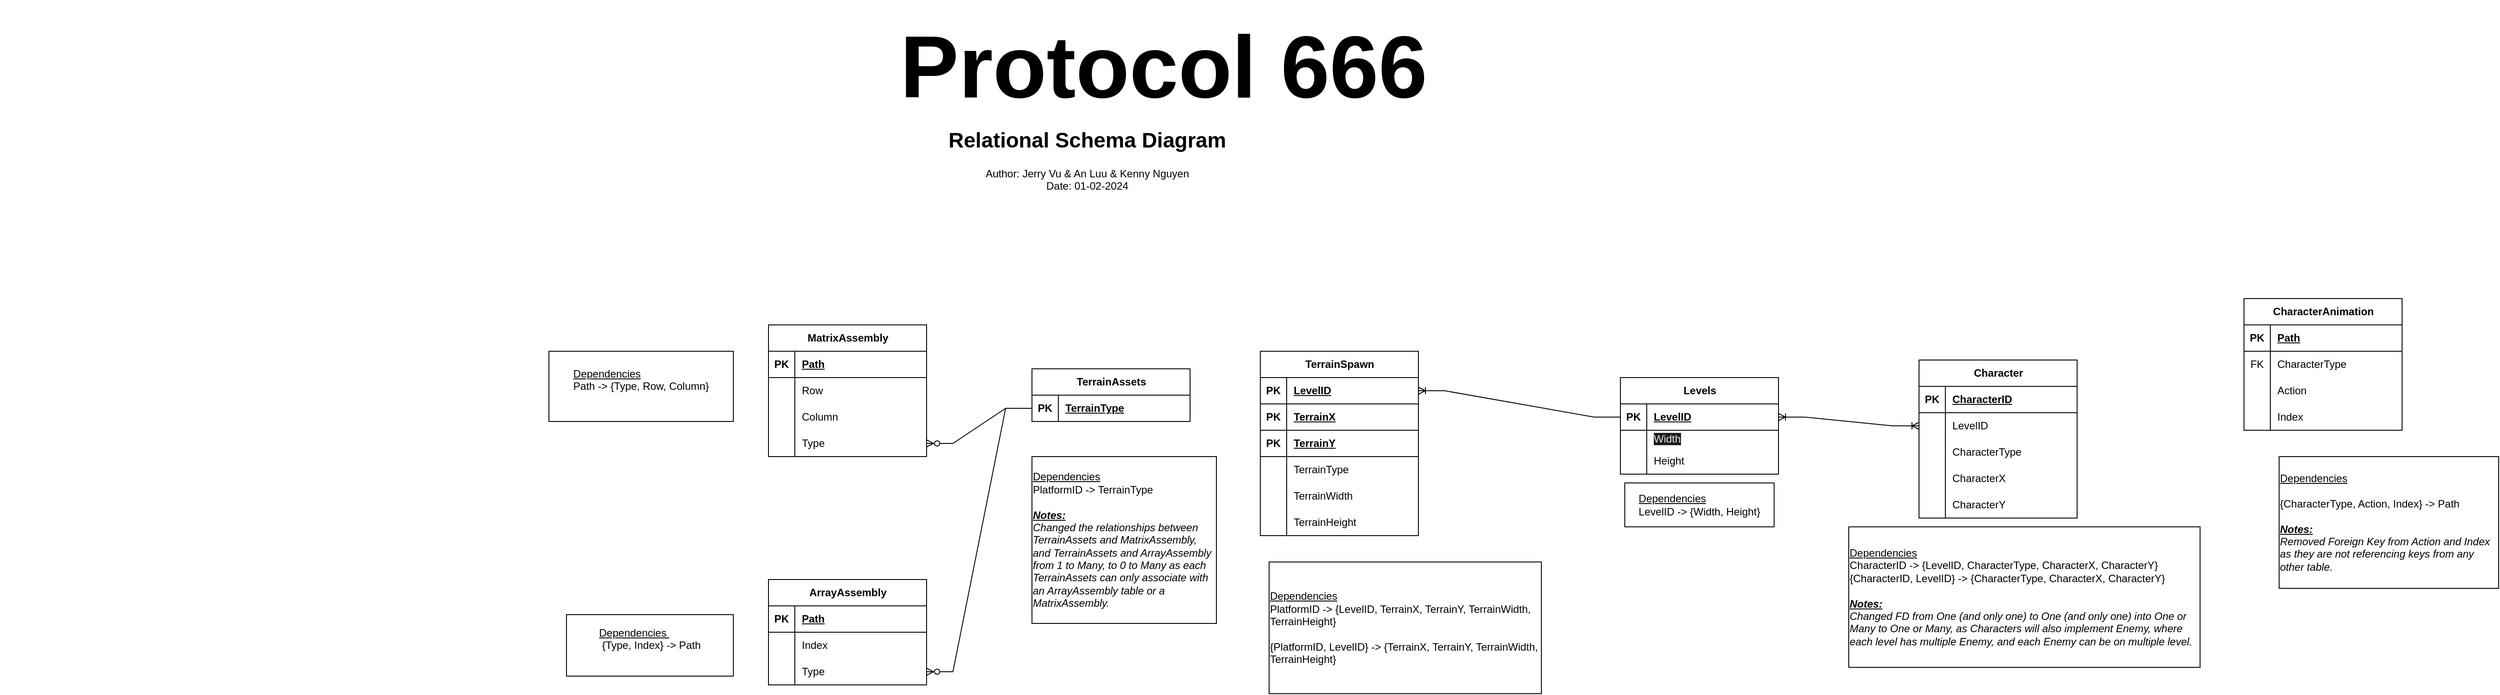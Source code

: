 <mxfile version="23.1.0" type="device">
  <diagram name="Page-1" id="7IiBUtpIPvd7zUJj-s5s">
    <mxGraphModel dx="3013" dy="1873" grid="1" gridSize="10" guides="1" tooltips="1" connect="1" arrows="1" fold="1" page="1" pageScale="1" pageWidth="850" pageHeight="1100" math="0" shadow="0">
      <root>
        <mxCell id="0" />
        <mxCell id="1" parent="0" />
        <mxCell id="Xd04s3LEKx9_GZp7cI3Q-16" value="Levels" style="shape=table;startSize=30;container=1;collapsible=1;childLayout=tableLayout;fixedRows=1;rowLines=0;fontStyle=1;align=center;resizeLast=1;html=1;" parent="1" vertex="1">
          <mxGeometry x="570" y="10" width="180" height="110" as="geometry" />
        </mxCell>
        <mxCell id="Xd04s3LEKx9_GZp7cI3Q-17" value="" style="shape=tableRow;horizontal=0;startSize=0;swimlaneHead=0;swimlaneBody=0;fillColor=none;collapsible=0;dropTarget=0;points=[[0,0.5],[1,0.5]];portConstraint=eastwest;top=0;left=0;right=0;bottom=1;" parent="Xd04s3LEKx9_GZp7cI3Q-16" vertex="1">
          <mxGeometry y="30" width="180" height="30" as="geometry" />
        </mxCell>
        <mxCell id="Xd04s3LEKx9_GZp7cI3Q-18" value="PK" style="shape=partialRectangle;connectable=0;fillColor=none;top=0;left=0;bottom=0;right=0;fontStyle=1;overflow=hidden;whiteSpace=wrap;html=1;" parent="Xd04s3LEKx9_GZp7cI3Q-17" vertex="1">
          <mxGeometry width="30" height="30" as="geometry">
            <mxRectangle width="30" height="30" as="alternateBounds" />
          </mxGeometry>
        </mxCell>
        <mxCell id="Xd04s3LEKx9_GZp7cI3Q-19" value="LevelID" style="shape=partialRectangle;connectable=0;fillColor=none;top=0;left=0;bottom=0;right=0;align=left;spacingLeft=6;fontStyle=5;overflow=hidden;whiteSpace=wrap;html=1;" parent="Xd04s3LEKx9_GZp7cI3Q-17" vertex="1">
          <mxGeometry x="30" width="150" height="30" as="geometry">
            <mxRectangle width="150" height="30" as="alternateBounds" />
          </mxGeometry>
        </mxCell>
        <mxCell id="Xd04s3LEKx9_GZp7cI3Q-20" value="" style="shape=tableRow;horizontal=0;startSize=0;swimlaneHead=0;swimlaneBody=0;fillColor=none;collapsible=0;dropTarget=0;points=[[0,0.5],[1,0.5]];portConstraint=eastwest;top=0;left=0;right=0;bottom=0;" parent="Xd04s3LEKx9_GZp7cI3Q-16" vertex="1">
          <mxGeometry y="60" width="180" height="20" as="geometry" />
        </mxCell>
        <mxCell id="Xd04s3LEKx9_GZp7cI3Q-21" value="" style="shape=partialRectangle;connectable=0;fillColor=none;top=0;left=0;bottom=0;right=0;editable=1;overflow=hidden;whiteSpace=wrap;html=1;" parent="Xd04s3LEKx9_GZp7cI3Q-20" vertex="1">
          <mxGeometry width="30" height="20" as="geometry">
            <mxRectangle width="30" height="20" as="alternateBounds" />
          </mxGeometry>
        </mxCell>
        <mxCell id="Xd04s3LEKx9_GZp7cI3Q-22" value="&lt;span style=&quot;caret-color: rgb(232, 230, 227); color: rgb(232, 230, 227); font-family: Helvetica; font-size: 12px; font-style: normal; font-variant-caps: normal; font-weight: 400; letter-spacing: normal; text-align: left; text-indent: 0px; text-transform: none; word-spacing: 0px; -webkit-text-stroke-width: 0px; background-color: rgb(26, 28, 30); text-decoration: none; float: none; display: inline !important;&quot;&gt;Width&lt;/span&gt;" style="shape=partialRectangle;connectable=0;fillColor=none;top=0;left=0;bottom=0;right=0;align=left;spacingLeft=6;overflow=hidden;whiteSpace=wrap;html=1;" parent="Xd04s3LEKx9_GZp7cI3Q-20" vertex="1">
          <mxGeometry x="30" width="150" height="20" as="geometry">
            <mxRectangle width="150" height="20" as="alternateBounds" />
          </mxGeometry>
        </mxCell>
        <mxCell id="Xd04s3LEKx9_GZp7cI3Q-23" value="" style="shape=tableRow;horizontal=0;startSize=0;swimlaneHead=0;swimlaneBody=0;fillColor=none;collapsible=0;dropTarget=0;points=[[0,0.5],[1,0.5]];portConstraint=eastwest;top=0;left=0;right=0;bottom=0;" parent="Xd04s3LEKx9_GZp7cI3Q-16" vertex="1">
          <mxGeometry y="80" width="180" height="30" as="geometry" />
        </mxCell>
        <mxCell id="Xd04s3LEKx9_GZp7cI3Q-24" value="" style="shape=partialRectangle;connectable=0;fillColor=none;top=0;left=0;bottom=0;right=0;editable=1;overflow=hidden;whiteSpace=wrap;html=1;" parent="Xd04s3LEKx9_GZp7cI3Q-23" vertex="1">
          <mxGeometry width="30" height="30" as="geometry">
            <mxRectangle width="30" height="30" as="alternateBounds" />
          </mxGeometry>
        </mxCell>
        <mxCell id="Xd04s3LEKx9_GZp7cI3Q-25" value="Height" style="shape=partialRectangle;connectable=0;fillColor=none;top=0;left=0;bottom=0;right=0;align=left;spacingLeft=6;overflow=hidden;whiteSpace=wrap;html=1;" parent="Xd04s3LEKx9_GZp7cI3Q-23" vertex="1">
          <mxGeometry x="30" width="150" height="30" as="geometry">
            <mxRectangle width="150" height="30" as="alternateBounds" />
          </mxGeometry>
        </mxCell>
        <mxCell id="Xd04s3LEKx9_GZp7cI3Q-176" value="CharacterAnimation" style="shape=table;startSize=30;container=1;collapsible=1;childLayout=tableLayout;fixedRows=1;rowLines=0;fontStyle=1;align=center;resizeLast=1;html=1;" parent="1" vertex="1">
          <mxGeometry x="1280" y="-80" width="180" height="150" as="geometry" />
        </mxCell>
        <mxCell id="Xd04s3LEKx9_GZp7cI3Q-219" value="" style="shape=tableRow;horizontal=0;startSize=0;swimlaneHead=0;swimlaneBody=0;fillColor=none;collapsible=0;dropTarget=0;points=[[0,0.5],[1,0.5]];portConstraint=eastwest;top=0;left=0;right=0;bottom=1;" parent="Xd04s3LEKx9_GZp7cI3Q-176" vertex="1">
          <mxGeometry y="30" width="180" height="30" as="geometry" />
        </mxCell>
        <mxCell id="Xd04s3LEKx9_GZp7cI3Q-220" value="PK" style="shape=partialRectangle;connectable=0;fillColor=none;top=0;left=0;bottom=0;right=0;fontStyle=1;overflow=hidden;whiteSpace=wrap;html=1;" parent="Xd04s3LEKx9_GZp7cI3Q-219" vertex="1">
          <mxGeometry width="30" height="30" as="geometry">
            <mxRectangle width="30" height="30" as="alternateBounds" />
          </mxGeometry>
        </mxCell>
        <mxCell id="Xd04s3LEKx9_GZp7cI3Q-221" value="Path" style="shape=partialRectangle;connectable=0;fillColor=none;top=0;left=0;bottom=0;right=0;align=left;spacingLeft=6;fontStyle=5;overflow=hidden;whiteSpace=wrap;html=1;" parent="Xd04s3LEKx9_GZp7cI3Q-219" vertex="1">
          <mxGeometry x="30" width="150" height="30" as="geometry">
            <mxRectangle width="150" height="30" as="alternateBounds" />
          </mxGeometry>
        </mxCell>
        <mxCell id="Xd04s3LEKx9_GZp7cI3Q-180" value="" style="shape=tableRow;horizontal=0;startSize=0;swimlaneHead=0;swimlaneBody=0;fillColor=none;collapsible=0;dropTarget=0;points=[[0,0.5],[1,0.5]];portConstraint=eastwest;top=0;left=0;right=0;bottom=0;" parent="Xd04s3LEKx9_GZp7cI3Q-176" vertex="1">
          <mxGeometry y="60" width="180" height="30" as="geometry" />
        </mxCell>
        <mxCell id="Xd04s3LEKx9_GZp7cI3Q-181" value="FK" style="shape=partialRectangle;connectable=0;fillColor=none;top=0;left=0;bottom=0;right=0;editable=1;overflow=hidden;whiteSpace=wrap;html=1;" parent="Xd04s3LEKx9_GZp7cI3Q-180" vertex="1">
          <mxGeometry width="30" height="30" as="geometry">
            <mxRectangle width="30" height="30" as="alternateBounds" />
          </mxGeometry>
        </mxCell>
        <mxCell id="Xd04s3LEKx9_GZp7cI3Q-182" value="CharacterType" style="shape=partialRectangle;connectable=0;fillColor=none;top=0;left=0;bottom=0;right=0;align=left;spacingLeft=6;overflow=hidden;whiteSpace=wrap;html=1;" parent="Xd04s3LEKx9_GZp7cI3Q-180" vertex="1">
          <mxGeometry x="30" width="150" height="30" as="geometry">
            <mxRectangle width="150" height="30" as="alternateBounds" />
          </mxGeometry>
        </mxCell>
        <mxCell id="Fag3j2o8Q3TQkWAaoc88-10" value="" style="shape=tableRow;horizontal=0;startSize=0;swimlaneHead=0;swimlaneBody=0;fillColor=none;collapsible=0;dropTarget=0;points=[[0,0.5],[1,0.5]];portConstraint=eastwest;top=0;left=0;right=0;bottom=0;" parent="Xd04s3LEKx9_GZp7cI3Q-176" vertex="1">
          <mxGeometry y="90" width="180" height="30" as="geometry" />
        </mxCell>
        <mxCell id="Fag3j2o8Q3TQkWAaoc88-11" value="" style="shape=partialRectangle;connectable=0;fillColor=none;top=0;left=0;bottom=0;right=0;editable=1;overflow=hidden;whiteSpace=wrap;html=1;" parent="Fag3j2o8Q3TQkWAaoc88-10" vertex="1">
          <mxGeometry width="30" height="30" as="geometry">
            <mxRectangle width="30" height="30" as="alternateBounds" />
          </mxGeometry>
        </mxCell>
        <mxCell id="Fag3j2o8Q3TQkWAaoc88-12" value="Action" style="shape=partialRectangle;connectable=0;fillColor=none;top=0;left=0;bottom=0;right=0;align=left;spacingLeft=6;overflow=hidden;whiteSpace=wrap;html=1;" parent="Fag3j2o8Q3TQkWAaoc88-10" vertex="1">
          <mxGeometry x="30" width="150" height="30" as="geometry">
            <mxRectangle width="150" height="30" as="alternateBounds" />
          </mxGeometry>
        </mxCell>
        <mxCell id="Fag3j2o8Q3TQkWAaoc88-13" value="" style="shape=tableRow;horizontal=0;startSize=0;swimlaneHead=0;swimlaneBody=0;fillColor=none;collapsible=0;dropTarget=0;points=[[0,0.5],[1,0.5]];portConstraint=eastwest;top=0;left=0;right=0;bottom=0;" parent="Xd04s3LEKx9_GZp7cI3Q-176" vertex="1">
          <mxGeometry y="120" width="180" height="30" as="geometry" />
        </mxCell>
        <mxCell id="Fag3j2o8Q3TQkWAaoc88-14" value="" style="shape=partialRectangle;connectable=0;fillColor=none;top=0;left=0;bottom=0;right=0;editable=1;overflow=hidden;whiteSpace=wrap;html=1;" parent="Fag3j2o8Q3TQkWAaoc88-13" vertex="1">
          <mxGeometry width="30" height="30" as="geometry">
            <mxRectangle width="30" height="30" as="alternateBounds" />
          </mxGeometry>
        </mxCell>
        <mxCell id="Fag3j2o8Q3TQkWAaoc88-15" value="Index" style="shape=partialRectangle;connectable=0;fillColor=none;top=0;left=0;bottom=0;right=0;align=left;spacingLeft=6;overflow=hidden;whiteSpace=wrap;html=1;" parent="Fag3j2o8Q3TQkWAaoc88-13" vertex="1">
          <mxGeometry x="30" width="150" height="30" as="geometry">
            <mxRectangle width="150" height="30" as="alternateBounds" />
          </mxGeometry>
        </mxCell>
        <mxCell id="Xd04s3LEKx9_GZp7cI3Q-316" value="ArrayAssembly" style="shape=table;startSize=30;container=1;collapsible=1;childLayout=tableLayout;fixedRows=1;rowLines=0;fontStyle=1;align=center;resizeLast=1;html=1;" parent="1" vertex="1">
          <mxGeometry x="-400" y="240" width="180" height="120" as="geometry" />
        </mxCell>
        <mxCell id="Fag3j2o8Q3TQkWAaoc88-20" value="" style="shape=tableRow;horizontal=0;startSize=0;swimlaneHead=0;swimlaneBody=0;fillColor=none;collapsible=0;dropTarget=0;points=[[0,0.5],[1,0.5]];portConstraint=eastwest;top=0;left=0;right=0;bottom=1;" parent="Xd04s3LEKx9_GZp7cI3Q-316" vertex="1">
          <mxGeometry y="30" width="180" height="30" as="geometry" />
        </mxCell>
        <mxCell id="Fag3j2o8Q3TQkWAaoc88-21" value="PK" style="shape=partialRectangle;connectable=0;fillColor=none;top=0;left=0;bottom=0;right=0;fontStyle=1;overflow=hidden;whiteSpace=wrap;html=1;" parent="Fag3j2o8Q3TQkWAaoc88-20" vertex="1">
          <mxGeometry width="30" height="30" as="geometry">
            <mxRectangle width="30" height="30" as="alternateBounds" />
          </mxGeometry>
        </mxCell>
        <mxCell id="Fag3j2o8Q3TQkWAaoc88-22" value="Path" style="shape=partialRectangle;connectable=0;fillColor=none;top=0;left=0;bottom=0;right=0;align=left;spacingLeft=6;fontStyle=5;overflow=hidden;whiteSpace=wrap;html=1;" parent="Fag3j2o8Q3TQkWAaoc88-20" vertex="1">
          <mxGeometry x="30" width="150" height="30" as="geometry">
            <mxRectangle width="150" height="30" as="alternateBounds" />
          </mxGeometry>
        </mxCell>
        <mxCell id="Fag3j2o8Q3TQkWAaoc88-17" value="" style="shape=tableRow;horizontal=0;startSize=0;swimlaneHead=0;swimlaneBody=0;fillColor=none;collapsible=0;dropTarget=0;points=[[0,0.5],[1,0.5]];portConstraint=eastwest;top=0;left=0;right=0;bottom=0;" parent="Xd04s3LEKx9_GZp7cI3Q-316" vertex="1">
          <mxGeometry y="60" width="180" height="30" as="geometry" />
        </mxCell>
        <mxCell id="Fag3j2o8Q3TQkWAaoc88-18" value="" style="shape=partialRectangle;connectable=0;fillColor=none;top=0;left=0;bottom=0;right=0;editable=1;overflow=hidden;whiteSpace=wrap;html=1;" parent="Fag3j2o8Q3TQkWAaoc88-17" vertex="1">
          <mxGeometry width="30" height="30" as="geometry">
            <mxRectangle width="30" height="30" as="alternateBounds" />
          </mxGeometry>
        </mxCell>
        <mxCell id="Fag3j2o8Q3TQkWAaoc88-19" value="Index" style="shape=partialRectangle;connectable=0;fillColor=none;top=0;left=0;bottom=0;right=0;align=left;spacingLeft=6;overflow=hidden;whiteSpace=wrap;html=1;" parent="Fag3j2o8Q3TQkWAaoc88-17" vertex="1">
          <mxGeometry x="30" width="150" height="30" as="geometry">
            <mxRectangle width="150" height="30" as="alternateBounds" />
          </mxGeometry>
        </mxCell>
        <mxCell id="Fag3j2o8Q3TQkWAaoc88-23" value="" style="shape=tableRow;horizontal=0;startSize=0;swimlaneHead=0;swimlaneBody=0;fillColor=none;collapsible=0;dropTarget=0;points=[[0,0.5],[1,0.5]];portConstraint=eastwest;top=0;left=0;right=0;bottom=0;" parent="Xd04s3LEKx9_GZp7cI3Q-316" vertex="1">
          <mxGeometry y="90" width="180" height="30" as="geometry" />
        </mxCell>
        <mxCell id="Fag3j2o8Q3TQkWAaoc88-24" value="" style="shape=partialRectangle;connectable=0;fillColor=none;top=0;left=0;bottom=0;right=0;editable=1;overflow=hidden;whiteSpace=wrap;html=1;" parent="Fag3j2o8Q3TQkWAaoc88-23" vertex="1">
          <mxGeometry width="30" height="30" as="geometry">
            <mxRectangle width="30" height="30" as="alternateBounds" />
          </mxGeometry>
        </mxCell>
        <mxCell id="Fag3j2o8Q3TQkWAaoc88-25" value="Type" style="shape=partialRectangle;connectable=0;fillColor=none;top=0;left=0;bottom=0;right=0;align=left;spacingLeft=6;overflow=hidden;whiteSpace=wrap;html=1;" parent="Fag3j2o8Q3TQkWAaoc88-23" vertex="1">
          <mxGeometry x="30" width="150" height="30" as="geometry">
            <mxRectangle width="150" height="30" as="alternateBounds" />
          </mxGeometry>
        </mxCell>
        <mxCell id="Xd04s3LEKx9_GZp7cI3Q-332" value="MatrixAssembly" style="shape=table;startSize=30;container=1;collapsible=1;childLayout=tableLayout;fixedRows=1;rowLines=0;fontStyle=1;align=center;resizeLast=1;html=1;" parent="1" vertex="1">
          <mxGeometry x="-400" y="-50" width="180" height="150" as="geometry" />
        </mxCell>
        <mxCell id="Xd04s3LEKx9_GZp7cI3Q-333" value="" style="shape=tableRow;horizontal=0;startSize=0;swimlaneHead=0;swimlaneBody=0;fillColor=none;collapsible=0;dropTarget=0;points=[[0,0.5],[1,0.5]];portConstraint=eastwest;top=0;left=0;right=0;bottom=1;" parent="Xd04s3LEKx9_GZp7cI3Q-332" vertex="1">
          <mxGeometry y="30" width="180" height="30" as="geometry" />
        </mxCell>
        <mxCell id="Xd04s3LEKx9_GZp7cI3Q-334" value="PK" style="shape=partialRectangle;connectable=0;fillColor=none;top=0;left=0;bottom=0;right=0;fontStyle=1;overflow=hidden;whiteSpace=wrap;html=1;" parent="Xd04s3LEKx9_GZp7cI3Q-333" vertex="1">
          <mxGeometry width="30" height="30" as="geometry">
            <mxRectangle width="30" height="30" as="alternateBounds" />
          </mxGeometry>
        </mxCell>
        <mxCell id="Xd04s3LEKx9_GZp7cI3Q-335" value="Path" style="shape=partialRectangle;connectable=0;fillColor=none;top=0;left=0;bottom=0;right=0;align=left;spacingLeft=6;fontStyle=5;overflow=hidden;whiteSpace=wrap;html=1;" parent="Xd04s3LEKx9_GZp7cI3Q-333" vertex="1">
          <mxGeometry x="30" width="150" height="30" as="geometry">
            <mxRectangle width="150" height="30" as="alternateBounds" />
          </mxGeometry>
        </mxCell>
        <mxCell id="Fag3j2o8Q3TQkWAaoc88-26" value="" style="shape=tableRow;horizontal=0;startSize=0;swimlaneHead=0;swimlaneBody=0;fillColor=none;collapsible=0;dropTarget=0;points=[[0,0.5],[1,0.5]];portConstraint=eastwest;top=0;left=0;right=0;bottom=0;" parent="Xd04s3LEKx9_GZp7cI3Q-332" vertex="1">
          <mxGeometry y="60" width="180" height="30" as="geometry" />
        </mxCell>
        <mxCell id="Fag3j2o8Q3TQkWAaoc88-27" value="" style="shape=partialRectangle;connectable=0;fillColor=none;top=0;left=0;bottom=0;right=0;editable=1;overflow=hidden;whiteSpace=wrap;html=1;" parent="Fag3j2o8Q3TQkWAaoc88-26" vertex="1">
          <mxGeometry width="30" height="30" as="geometry">
            <mxRectangle width="30" height="30" as="alternateBounds" />
          </mxGeometry>
        </mxCell>
        <mxCell id="Fag3j2o8Q3TQkWAaoc88-28" value="Row" style="shape=partialRectangle;connectable=0;fillColor=none;top=0;left=0;bottom=0;right=0;align=left;spacingLeft=6;overflow=hidden;whiteSpace=wrap;html=1;" parent="Fag3j2o8Q3TQkWAaoc88-26" vertex="1">
          <mxGeometry x="30" width="150" height="30" as="geometry">
            <mxRectangle width="150" height="30" as="alternateBounds" />
          </mxGeometry>
        </mxCell>
        <mxCell id="Fag3j2o8Q3TQkWAaoc88-29" value="" style="shape=tableRow;horizontal=0;startSize=0;swimlaneHead=0;swimlaneBody=0;fillColor=none;collapsible=0;dropTarget=0;points=[[0,0.5],[1,0.5]];portConstraint=eastwest;top=0;left=0;right=0;bottom=0;" parent="Xd04s3LEKx9_GZp7cI3Q-332" vertex="1">
          <mxGeometry y="90" width="180" height="30" as="geometry" />
        </mxCell>
        <mxCell id="Fag3j2o8Q3TQkWAaoc88-30" value="" style="shape=partialRectangle;connectable=0;fillColor=none;top=0;left=0;bottom=0;right=0;editable=1;overflow=hidden;whiteSpace=wrap;html=1;" parent="Fag3j2o8Q3TQkWAaoc88-29" vertex="1">
          <mxGeometry width="30" height="30" as="geometry">
            <mxRectangle width="30" height="30" as="alternateBounds" />
          </mxGeometry>
        </mxCell>
        <mxCell id="Fag3j2o8Q3TQkWAaoc88-31" value="Column" style="shape=partialRectangle;connectable=0;fillColor=none;top=0;left=0;bottom=0;right=0;align=left;spacingLeft=6;overflow=hidden;whiteSpace=wrap;html=1;" parent="Fag3j2o8Q3TQkWAaoc88-29" vertex="1">
          <mxGeometry x="30" width="150" height="30" as="geometry">
            <mxRectangle width="150" height="30" as="alternateBounds" />
          </mxGeometry>
        </mxCell>
        <mxCell id="Fag3j2o8Q3TQkWAaoc88-32" value="" style="shape=tableRow;horizontal=0;startSize=0;swimlaneHead=0;swimlaneBody=0;fillColor=none;collapsible=0;dropTarget=0;points=[[0,0.5],[1,0.5]];portConstraint=eastwest;top=0;left=0;right=0;bottom=0;" parent="Xd04s3LEKx9_GZp7cI3Q-332" vertex="1">
          <mxGeometry y="120" width="180" height="30" as="geometry" />
        </mxCell>
        <mxCell id="Fag3j2o8Q3TQkWAaoc88-33" value="" style="shape=partialRectangle;connectable=0;fillColor=none;top=0;left=0;bottom=0;right=0;editable=1;overflow=hidden;whiteSpace=wrap;html=1;" parent="Fag3j2o8Q3TQkWAaoc88-32" vertex="1">
          <mxGeometry width="30" height="30" as="geometry">
            <mxRectangle width="30" height="30" as="alternateBounds" />
          </mxGeometry>
        </mxCell>
        <mxCell id="Fag3j2o8Q3TQkWAaoc88-34" value="Type" style="shape=partialRectangle;connectable=0;fillColor=none;top=0;left=0;bottom=0;right=0;align=left;spacingLeft=6;overflow=hidden;whiteSpace=wrap;html=1;" parent="Fag3j2o8Q3TQkWAaoc88-32" vertex="1">
          <mxGeometry x="30" width="150" height="30" as="geometry">
            <mxRectangle width="150" height="30" as="alternateBounds" />
          </mxGeometry>
        </mxCell>
        <mxCell id="Xd04s3LEKx9_GZp7cI3Q-347" value="Character" style="shape=table;startSize=30;container=1;collapsible=1;childLayout=tableLayout;fixedRows=1;rowLines=0;fontStyle=1;align=center;resizeLast=1;html=1;" parent="1" vertex="1">
          <mxGeometry x="910" y="-10" width="180" height="180" as="geometry" />
        </mxCell>
        <mxCell id="Xd04s3LEKx9_GZp7cI3Q-348" value="" style="shape=tableRow;horizontal=0;startSize=0;swimlaneHead=0;swimlaneBody=0;fillColor=none;collapsible=0;dropTarget=0;points=[[0,0.5],[1,0.5]];portConstraint=eastwest;top=0;left=0;right=0;bottom=1;" parent="Xd04s3LEKx9_GZp7cI3Q-347" vertex="1">
          <mxGeometry y="30" width="180" height="30" as="geometry" />
        </mxCell>
        <mxCell id="Xd04s3LEKx9_GZp7cI3Q-349" value="PK" style="shape=partialRectangle;connectable=0;fillColor=none;top=0;left=0;bottom=0;right=0;fontStyle=1;overflow=hidden;whiteSpace=wrap;html=1;" parent="Xd04s3LEKx9_GZp7cI3Q-348" vertex="1">
          <mxGeometry width="30" height="30" as="geometry">
            <mxRectangle width="30" height="30" as="alternateBounds" />
          </mxGeometry>
        </mxCell>
        <mxCell id="Xd04s3LEKx9_GZp7cI3Q-350" value="CharacterID" style="shape=partialRectangle;connectable=0;fillColor=none;top=0;left=0;bottom=0;right=0;align=left;spacingLeft=6;fontStyle=5;overflow=hidden;whiteSpace=wrap;html=1;" parent="Xd04s3LEKx9_GZp7cI3Q-348" vertex="1">
          <mxGeometry x="30" width="150" height="30" as="geometry">
            <mxRectangle width="150" height="30" as="alternateBounds" />
          </mxGeometry>
        </mxCell>
        <mxCell id="Xd04s3LEKx9_GZp7cI3Q-351" value="" style="shape=tableRow;horizontal=0;startSize=0;swimlaneHead=0;swimlaneBody=0;fillColor=none;collapsible=0;dropTarget=0;points=[[0,0.5],[1,0.5]];portConstraint=eastwest;top=0;left=0;right=0;bottom=0;" parent="Xd04s3LEKx9_GZp7cI3Q-347" vertex="1">
          <mxGeometry y="60" width="180" height="30" as="geometry" />
        </mxCell>
        <mxCell id="Xd04s3LEKx9_GZp7cI3Q-352" value="" style="shape=partialRectangle;connectable=0;fillColor=none;top=0;left=0;bottom=0;right=0;editable=1;overflow=hidden;whiteSpace=wrap;html=1;" parent="Xd04s3LEKx9_GZp7cI3Q-351" vertex="1">
          <mxGeometry width="30" height="30" as="geometry">
            <mxRectangle width="30" height="30" as="alternateBounds" />
          </mxGeometry>
        </mxCell>
        <mxCell id="Xd04s3LEKx9_GZp7cI3Q-353" value="LevelID" style="shape=partialRectangle;connectable=0;fillColor=none;top=0;left=0;bottom=0;right=0;align=left;spacingLeft=6;overflow=hidden;whiteSpace=wrap;html=1;" parent="Xd04s3LEKx9_GZp7cI3Q-351" vertex="1">
          <mxGeometry x="30" width="150" height="30" as="geometry">
            <mxRectangle width="150" height="30" as="alternateBounds" />
          </mxGeometry>
        </mxCell>
        <mxCell id="Xd04s3LEKx9_GZp7cI3Q-354" value="" style="shape=tableRow;horizontal=0;startSize=0;swimlaneHead=0;swimlaneBody=0;fillColor=none;collapsible=0;dropTarget=0;points=[[0,0.5],[1,0.5]];portConstraint=eastwest;top=0;left=0;right=0;bottom=0;" parent="Xd04s3LEKx9_GZp7cI3Q-347" vertex="1">
          <mxGeometry y="90" width="180" height="30" as="geometry" />
        </mxCell>
        <mxCell id="Xd04s3LEKx9_GZp7cI3Q-355" value="" style="shape=partialRectangle;connectable=0;fillColor=none;top=0;left=0;bottom=0;right=0;editable=1;overflow=hidden;whiteSpace=wrap;html=1;" parent="Xd04s3LEKx9_GZp7cI3Q-354" vertex="1">
          <mxGeometry width="30" height="30" as="geometry">
            <mxRectangle width="30" height="30" as="alternateBounds" />
          </mxGeometry>
        </mxCell>
        <mxCell id="Xd04s3LEKx9_GZp7cI3Q-356" value="CharacterType" style="shape=partialRectangle;connectable=0;fillColor=none;top=0;left=0;bottom=0;right=0;align=left;spacingLeft=6;overflow=hidden;whiteSpace=wrap;html=1;" parent="Xd04s3LEKx9_GZp7cI3Q-354" vertex="1">
          <mxGeometry x="30" width="150" height="30" as="geometry">
            <mxRectangle width="150" height="30" as="alternateBounds" />
          </mxGeometry>
        </mxCell>
        <mxCell id="Xd04s3LEKx9_GZp7cI3Q-357" value="" style="shape=tableRow;horizontal=0;startSize=0;swimlaneHead=0;swimlaneBody=0;fillColor=none;collapsible=0;dropTarget=0;points=[[0,0.5],[1,0.5]];portConstraint=eastwest;top=0;left=0;right=0;bottom=0;" parent="Xd04s3LEKx9_GZp7cI3Q-347" vertex="1">
          <mxGeometry y="120" width="180" height="30" as="geometry" />
        </mxCell>
        <mxCell id="Xd04s3LEKx9_GZp7cI3Q-358" value="" style="shape=partialRectangle;connectable=0;fillColor=none;top=0;left=0;bottom=0;right=0;editable=1;overflow=hidden;whiteSpace=wrap;html=1;" parent="Xd04s3LEKx9_GZp7cI3Q-357" vertex="1">
          <mxGeometry width="30" height="30" as="geometry">
            <mxRectangle width="30" height="30" as="alternateBounds" />
          </mxGeometry>
        </mxCell>
        <mxCell id="Xd04s3LEKx9_GZp7cI3Q-359" value="CharacterX" style="shape=partialRectangle;connectable=0;fillColor=none;top=0;left=0;bottom=0;right=0;align=left;spacingLeft=6;overflow=hidden;whiteSpace=wrap;html=1;" parent="Xd04s3LEKx9_GZp7cI3Q-357" vertex="1">
          <mxGeometry x="30" width="150" height="30" as="geometry">
            <mxRectangle width="150" height="30" as="alternateBounds" />
          </mxGeometry>
        </mxCell>
        <mxCell id="Xd04s3LEKx9_GZp7cI3Q-362" value="" style="shape=tableRow;horizontal=0;startSize=0;swimlaneHead=0;swimlaneBody=0;fillColor=none;collapsible=0;dropTarget=0;points=[[0,0.5],[1,0.5]];portConstraint=eastwest;top=0;left=0;right=0;bottom=0;" parent="Xd04s3LEKx9_GZp7cI3Q-347" vertex="1">
          <mxGeometry y="150" width="180" height="30" as="geometry" />
        </mxCell>
        <mxCell id="Xd04s3LEKx9_GZp7cI3Q-363" value="" style="shape=partialRectangle;connectable=0;fillColor=none;top=0;left=0;bottom=0;right=0;editable=1;overflow=hidden;whiteSpace=wrap;html=1;" parent="Xd04s3LEKx9_GZp7cI3Q-362" vertex="1">
          <mxGeometry width="30" height="30" as="geometry">
            <mxRectangle width="30" height="30" as="alternateBounds" />
          </mxGeometry>
        </mxCell>
        <mxCell id="Xd04s3LEKx9_GZp7cI3Q-364" value="CharacterY" style="shape=partialRectangle;connectable=0;fillColor=none;top=0;left=0;bottom=0;right=0;align=left;spacingLeft=6;overflow=hidden;whiteSpace=wrap;html=1;" parent="Xd04s3LEKx9_GZp7cI3Q-362" vertex="1">
          <mxGeometry x="30" width="150" height="30" as="geometry">
            <mxRectangle width="150" height="30" as="alternateBounds" />
          </mxGeometry>
        </mxCell>
        <mxCell id="Xd04s3LEKx9_GZp7cI3Q-365" value="&lt;div style=&quot;text-align: left;&quot;&gt;&lt;span style=&quot;background-color: initial;&quot;&gt;&lt;u&gt;Dependencies&lt;/u&gt;&lt;/span&gt;&lt;/div&gt;&lt;div style=&quot;text-align: left;&quot;&gt;&lt;span style=&quot;background-color: initial;&quot;&gt;LevelID -&amp;gt; {Width, Height}&lt;/span&gt;&lt;br&gt;&lt;/div&gt;" style="whiteSpace=wrap;html=1;" parent="1" vertex="1">
          <mxGeometry x="575" y="130" width="170" height="50" as="geometry" />
        </mxCell>
        <mxCell id="z1MPQt6cBniN78N6Mej0-1" value="&lt;h1 style=&quot;text-align: center; border-color: var(--border-color);&quot;&gt;Relational Schema Diagram&lt;/h1&gt;&lt;div style=&quot;text-align: center;&quot;&gt;Author: Jerry Vu &amp;amp; An Luu &amp;amp; Kenny Nguyen&lt;/div&gt;&lt;div style=&quot;text-align: center;&quot;&gt;Date: 01-02-2024&lt;/div&gt;&lt;div&gt;&lt;b&gt;&lt;/b&gt;&lt;/div&gt;" style="text;html=1;strokeColor=none;fillColor=none;spacing=5;spacingTop=-20;whiteSpace=wrap;overflow=hidden;rounded=0;" parent="1" vertex="1">
          <mxGeometry x="-200" y="-280" width="500" height="120" as="geometry" />
        </mxCell>
        <mxCell id="z1MPQt6cBniN78N6Mej0-2" value="&lt;b style=&quot;&quot;&gt;&lt;font style=&quot;&quot;&gt;&lt;font style=&quot;font-size: 100px;&quot;&gt;Protocol 666&lt;/font&gt;&lt;br&gt;&lt;/font&gt;&lt;/b&gt;" style="text;html=1;strokeColor=none;fillColor=none;align=center;verticalAlign=middle;whiteSpace=wrap;rounded=0;fontSize=100;" parent="1" vertex="1">
          <mxGeometry x="-1275" y="-420" width="2650" height="150" as="geometry" />
        </mxCell>
        <mxCell id="z1MPQt6cBniN78N6Mej0-3" value="&lt;div style=&quot;text-align: left;&quot;&gt;&lt;span style=&quot;background-color: initial;&quot;&gt;&lt;u&gt;Dependencies&lt;/u&gt;&lt;/span&gt;&lt;/div&gt;&lt;div style=&quot;text-align: left;&quot;&gt;PlatformID -&amp;gt; {LevelID, TerrainX, TerrainY, TerrainWidth, TerrainHeight}&lt;/div&gt;&lt;div style=&quot;text-align: left;&quot;&gt;&lt;br&gt;&lt;/div&gt;&lt;div style=&quot;text-align: left;&quot;&gt;{PlatformID, LevelID} -&amp;gt; {&lt;span style=&quot;background-color: initial;&quot;&gt;TerrainX, TerrainY, TerrainWidth, TerrainHeight}&lt;/span&gt;&lt;/div&gt;" style="whiteSpace=wrap;html=1;" parent="1" vertex="1">
          <mxGeometry x="170" y="220" width="310" height="150" as="geometry" />
        </mxCell>
        <mxCell id="z1MPQt6cBniN78N6Mej0-4" value="&lt;div style=&quot;text-align: left;&quot;&gt;&lt;span style=&quot;background-color: initial;&quot;&gt;&lt;u&gt;Dependencies&lt;/u&gt;&lt;/span&gt;&lt;/div&gt;&lt;div style=&quot;text-align: left;&quot;&gt;&lt;span style=&quot;background-color: initial;&quot;&gt;Path -&amp;gt; {Type, Row, Column}&lt;/span&gt;&lt;/div&gt;&lt;div style=&quot;text-align: left;&quot;&gt;&lt;br&gt;&lt;/div&gt;" style="whiteSpace=wrap;html=1;" parent="1" vertex="1">
          <mxGeometry x="-650" y="-20" width="210" height="80" as="geometry" />
        </mxCell>
        <mxCell id="z1MPQt6cBniN78N6Mej0-5" value="&lt;div style=&quot;text-align: left;&quot;&gt;&lt;span style=&quot;background-color: initial;&quot;&gt;&lt;u&gt;Dependencies&amp;nbsp;&lt;/u&gt;&lt;/span&gt;&lt;/div&gt;&lt;div style=&quot;text-align: left;&quot;&gt;&amp;nbsp;{Type, Index} -&amp;gt; Path&lt;/div&gt;&lt;div style=&quot;text-align: left;&quot;&gt;&lt;div style=&quot;border-color: var(--border-color);&quot;&gt;&lt;i style=&quot;border-color: var(--border-color);&quot;&gt;&lt;div style=&quot;border-color: var(--border-color); font-style: normal;&quot;&gt;&lt;br&gt;&lt;/div&gt;&lt;/i&gt;&lt;/div&gt;&lt;/div&gt;" style="whiteSpace=wrap;html=1;" parent="1" vertex="1">
          <mxGeometry x="-630" y="280" width="190" height="70" as="geometry" />
        </mxCell>
        <mxCell id="z1MPQt6cBniN78N6Mej0-7" value="&lt;div style=&quot;text-align: left;&quot;&gt;&lt;span style=&quot;background-color: initial;&quot;&gt;&lt;u&gt;Dependencies&lt;/u&gt;&lt;/span&gt;&lt;/div&gt;&lt;div style=&quot;text-align: left;&quot;&gt;CharacterID -&amp;gt; {LevelID, CharacterType, CharacterX, CharacterY}&lt;/div&gt;&lt;div style=&quot;text-align: left;&quot;&gt;{CharacterID, LevelID} -&amp;gt; {CharacterType, CharacterX, CharacterY}&lt;/div&gt;&lt;div style=&quot;text-align: left;&quot;&gt;&lt;br&gt;&lt;/div&gt;&lt;div style=&quot;text-align: left;&quot;&gt;&lt;b&gt;&lt;u&gt;&lt;i&gt;Notes:&lt;/i&gt;&lt;/u&gt;&lt;/b&gt;&lt;/div&gt;&lt;div style=&quot;text-align: left;&quot;&gt;&lt;i style=&quot;&quot;&gt;Changed FD from One (and only one) to One (and only one) into One or Many to One or Many, as Characters will also implement Enemy, where each level has multiple Enemy, and each Enemy can be on multiple level.&lt;/i&gt;&lt;/div&gt;" style="whiteSpace=wrap;html=1;" parent="1" vertex="1">
          <mxGeometry x="830" y="180" width="400" height="160" as="geometry" />
        </mxCell>
        <mxCell id="z1MPQt6cBniN78N6Mej0-8" value="&lt;div style=&quot;text-align: left;&quot;&gt;&lt;span style=&quot;background-color: initial;&quot;&gt;&lt;u&gt;Dependencies&lt;/u&gt;&lt;/span&gt;&lt;/div&gt;&lt;div style=&quot;text-align: left;&quot;&gt;&lt;u&gt;&lt;br&gt;&lt;/u&gt;&lt;/div&gt;&lt;div style=&quot;text-align: left;&quot;&gt;&lt;span style=&quot;background-color: initial;&quot;&gt;{CharacterType, Action, Index} -&amp;gt;&amp;nbsp;&lt;/span&gt;&lt;span style=&quot;background-color: initial;&quot;&gt;Path&amp;nbsp;&lt;/span&gt;&lt;/div&gt;&lt;div style=&quot;text-align: left;&quot;&gt;&lt;div style=&quot;border-color: var(--border-color);&quot;&gt;&lt;br&gt;&lt;/div&gt;&lt;div style=&quot;border-color: var(--border-color);&quot;&gt;&lt;b&gt;&lt;i&gt;&lt;u&gt;Notes:&lt;/u&gt;&lt;/i&gt;&lt;/b&gt;&lt;/div&gt;&lt;div style=&quot;border-color: var(--border-color);&quot;&gt;&lt;i&gt;Removed Foreign Key from Action and Index&amp;nbsp; as they are not referencing keys from any other table.&lt;/i&gt;&lt;/div&gt;&lt;/div&gt;" style="whiteSpace=wrap;html=1;" parent="1" vertex="1">
          <mxGeometry x="1320" y="100" width="250" height="150" as="geometry" />
        </mxCell>
        <mxCell id="Fag3j2o8Q3TQkWAaoc88-9" value="" style="edgeStyle=entityRelationEdgeStyle;fontSize=12;html=1;endArrow=ERoneToMany;rounded=0;entryX=1;entryY=0.5;entryDx=0;entryDy=0;exitX=0;exitY=0.5;exitDx=0;exitDy=0;" parent="1" source="Xd04s3LEKx9_GZp7cI3Q-17" target="xzEs011DKHv61f4_n2Am-2" edge="1">
          <mxGeometry width="100" height="100" relative="1" as="geometry">
            <mxPoint x="120" y="230" as="sourcePoint" />
            <mxPoint x="340" y="115" as="targetPoint" />
          </mxGeometry>
        </mxCell>
        <mxCell id="t8STUHMA2onwz4OazqSz-2" value="" style="edgeStyle=entityRelationEdgeStyle;fontSize=12;html=1;endArrow=ERoneToMany;startArrow=ERoneToMany;rounded=0;exitX=1;exitY=0.5;exitDx=0;exitDy=0;entryX=0;entryY=0.5;entryDx=0;entryDy=0;" parent="1" source="Xd04s3LEKx9_GZp7cI3Q-17" target="Xd04s3LEKx9_GZp7cI3Q-351" edge="1">
          <mxGeometry width="100" height="100" relative="1" as="geometry">
            <mxPoint x="430" y="280" as="sourcePoint" />
            <mxPoint x="530" y="180" as="targetPoint" />
          </mxGeometry>
        </mxCell>
        <mxCell id="xzEs011DKHv61f4_n2Am-1" value="TerrainSpawn" style="shape=table;startSize=30;container=1;collapsible=1;childLayout=tableLayout;fixedRows=1;rowLines=0;fontStyle=1;align=center;resizeLast=1;html=1;" parent="1" vertex="1">
          <mxGeometry x="160" y="-20" width="180" height="210" as="geometry" />
        </mxCell>
        <mxCell id="xzEs011DKHv61f4_n2Am-2" value="" style="shape=tableRow;horizontal=0;startSize=0;swimlaneHead=0;swimlaneBody=0;fillColor=none;collapsible=0;dropTarget=0;points=[[0,0.5],[1,0.5]];portConstraint=eastwest;top=0;left=0;right=0;bottom=1;" parent="xzEs011DKHv61f4_n2Am-1" vertex="1">
          <mxGeometry y="30" width="180" height="30" as="geometry" />
        </mxCell>
        <mxCell id="xzEs011DKHv61f4_n2Am-3" value="PK" style="shape=partialRectangle;connectable=0;fillColor=none;top=0;left=0;bottom=0;right=0;fontStyle=1;overflow=hidden;whiteSpace=wrap;html=1;" parent="xzEs011DKHv61f4_n2Am-2" vertex="1">
          <mxGeometry width="30" height="30" as="geometry">
            <mxRectangle width="30" height="30" as="alternateBounds" />
          </mxGeometry>
        </mxCell>
        <mxCell id="xzEs011DKHv61f4_n2Am-4" value="LevelID" style="shape=partialRectangle;connectable=0;fillColor=none;top=0;left=0;bottom=0;right=0;align=left;spacingLeft=6;fontStyle=5;overflow=hidden;whiteSpace=wrap;html=1;" parent="xzEs011DKHv61f4_n2Am-2" vertex="1">
          <mxGeometry x="30" width="150" height="30" as="geometry">
            <mxRectangle width="150" height="30" as="alternateBounds" />
          </mxGeometry>
        </mxCell>
        <mxCell id="YcLxW2gnlg-KKf8Y7elH-1" value="" style="shape=tableRow;horizontal=0;startSize=0;swimlaneHead=0;swimlaneBody=0;fillColor=none;collapsible=0;dropTarget=0;points=[[0,0.5],[1,0.5]];portConstraint=eastwest;top=0;left=0;right=0;bottom=1;" parent="xzEs011DKHv61f4_n2Am-1" vertex="1">
          <mxGeometry y="60" width="180" height="30" as="geometry" />
        </mxCell>
        <mxCell id="YcLxW2gnlg-KKf8Y7elH-2" value="PK" style="shape=partialRectangle;connectable=0;fillColor=none;top=0;left=0;bottom=0;right=0;fontStyle=1;overflow=hidden;whiteSpace=wrap;html=1;" parent="YcLxW2gnlg-KKf8Y7elH-1" vertex="1">
          <mxGeometry width="30" height="30" as="geometry">
            <mxRectangle width="30" height="30" as="alternateBounds" />
          </mxGeometry>
        </mxCell>
        <mxCell id="YcLxW2gnlg-KKf8Y7elH-3" value="TerrainX" style="shape=partialRectangle;connectable=0;fillColor=none;top=0;left=0;bottom=0;right=0;align=left;spacingLeft=6;fontStyle=5;overflow=hidden;whiteSpace=wrap;html=1;" parent="YcLxW2gnlg-KKf8Y7elH-1" vertex="1">
          <mxGeometry x="30" width="150" height="30" as="geometry">
            <mxRectangle width="150" height="30" as="alternateBounds" />
          </mxGeometry>
        </mxCell>
        <mxCell id="YcLxW2gnlg-KKf8Y7elH-4" value="" style="shape=tableRow;horizontal=0;startSize=0;swimlaneHead=0;swimlaneBody=0;fillColor=none;collapsible=0;dropTarget=0;points=[[0,0.5],[1,0.5]];portConstraint=eastwest;top=0;left=0;right=0;bottom=1;" parent="xzEs011DKHv61f4_n2Am-1" vertex="1">
          <mxGeometry y="90" width="180" height="30" as="geometry" />
        </mxCell>
        <mxCell id="YcLxW2gnlg-KKf8Y7elH-5" value="PK" style="shape=partialRectangle;connectable=0;fillColor=none;top=0;left=0;bottom=0;right=0;fontStyle=1;overflow=hidden;whiteSpace=wrap;html=1;" parent="YcLxW2gnlg-KKf8Y7elH-4" vertex="1">
          <mxGeometry width="30" height="30" as="geometry">
            <mxRectangle width="30" height="30" as="alternateBounds" />
          </mxGeometry>
        </mxCell>
        <mxCell id="YcLxW2gnlg-KKf8Y7elH-6" value="TerrainY" style="shape=partialRectangle;connectable=0;fillColor=none;top=0;left=0;bottom=0;right=0;align=left;spacingLeft=6;fontStyle=5;overflow=hidden;whiteSpace=wrap;html=1;" parent="YcLxW2gnlg-KKf8Y7elH-4" vertex="1">
          <mxGeometry x="30" width="150" height="30" as="geometry">
            <mxRectangle width="150" height="30" as="alternateBounds" />
          </mxGeometry>
        </mxCell>
        <mxCell id="xzEs011DKHv61f4_n2Am-14" value="" style="shape=tableRow;horizontal=0;startSize=0;swimlaneHead=0;swimlaneBody=0;fillColor=none;collapsible=0;dropTarget=0;points=[[0,0.5],[1,0.5]];portConstraint=eastwest;top=0;left=0;right=0;bottom=0;" parent="xzEs011DKHv61f4_n2Am-1" vertex="1">
          <mxGeometry y="120" width="180" height="30" as="geometry" />
        </mxCell>
        <mxCell id="xzEs011DKHv61f4_n2Am-15" value="" style="shape=partialRectangle;connectable=0;fillColor=none;top=0;left=0;bottom=0;right=0;editable=1;overflow=hidden;whiteSpace=wrap;html=1;" parent="xzEs011DKHv61f4_n2Am-14" vertex="1">
          <mxGeometry width="30" height="30" as="geometry">
            <mxRectangle width="30" height="30" as="alternateBounds" />
          </mxGeometry>
        </mxCell>
        <mxCell id="xzEs011DKHv61f4_n2Am-16" value="TerrainType" style="shape=partialRectangle;connectable=0;fillColor=none;top=0;left=0;bottom=0;right=0;align=left;spacingLeft=6;overflow=hidden;whiteSpace=wrap;html=1;" parent="xzEs011DKHv61f4_n2Am-14" vertex="1">
          <mxGeometry x="30" width="150" height="30" as="geometry">
            <mxRectangle width="150" height="30" as="alternateBounds" />
          </mxGeometry>
        </mxCell>
        <mxCell id="xzEs011DKHv61f4_n2Am-17" value="" style="shape=tableRow;horizontal=0;startSize=0;swimlaneHead=0;swimlaneBody=0;fillColor=none;collapsible=0;dropTarget=0;points=[[0,0.5],[1,0.5]];portConstraint=eastwest;top=0;left=0;right=0;bottom=0;" parent="xzEs011DKHv61f4_n2Am-1" vertex="1">
          <mxGeometry y="150" width="180" height="30" as="geometry" />
        </mxCell>
        <mxCell id="xzEs011DKHv61f4_n2Am-18" value="" style="shape=partialRectangle;connectable=0;fillColor=none;top=0;left=0;bottom=0;right=0;editable=1;overflow=hidden;whiteSpace=wrap;html=1;" parent="xzEs011DKHv61f4_n2Am-17" vertex="1">
          <mxGeometry width="30" height="30" as="geometry">
            <mxRectangle width="30" height="30" as="alternateBounds" />
          </mxGeometry>
        </mxCell>
        <mxCell id="xzEs011DKHv61f4_n2Am-19" value="TerrainWidth" style="shape=partialRectangle;connectable=0;fillColor=none;top=0;left=0;bottom=0;right=0;align=left;spacingLeft=6;overflow=hidden;whiteSpace=wrap;html=1;" parent="xzEs011DKHv61f4_n2Am-17" vertex="1">
          <mxGeometry x="30" width="150" height="30" as="geometry">
            <mxRectangle width="150" height="30" as="alternateBounds" />
          </mxGeometry>
        </mxCell>
        <mxCell id="xzEs011DKHv61f4_n2Am-20" value="" style="shape=tableRow;horizontal=0;startSize=0;swimlaneHead=0;swimlaneBody=0;fillColor=none;collapsible=0;dropTarget=0;points=[[0,0.5],[1,0.5]];portConstraint=eastwest;top=0;left=0;right=0;bottom=0;" parent="xzEs011DKHv61f4_n2Am-1" vertex="1">
          <mxGeometry y="180" width="180" height="30" as="geometry" />
        </mxCell>
        <mxCell id="xzEs011DKHv61f4_n2Am-21" value="" style="shape=partialRectangle;connectable=0;fillColor=none;top=0;left=0;bottom=0;right=0;editable=1;overflow=hidden;whiteSpace=wrap;html=1;" parent="xzEs011DKHv61f4_n2Am-20" vertex="1">
          <mxGeometry width="30" height="30" as="geometry">
            <mxRectangle width="30" height="30" as="alternateBounds" />
          </mxGeometry>
        </mxCell>
        <mxCell id="xzEs011DKHv61f4_n2Am-22" value="TerrainHeight" style="shape=partialRectangle;connectable=0;fillColor=none;top=0;left=0;bottom=0;right=0;align=left;spacingLeft=6;overflow=hidden;whiteSpace=wrap;html=1;" parent="xzEs011DKHv61f4_n2Am-20" vertex="1">
          <mxGeometry x="30" width="150" height="30" as="geometry">
            <mxRectangle width="150" height="30" as="alternateBounds" />
          </mxGeometry>
        </mxCell>
        <mxCell id="xzEs011DKHv61f4_n2Am-28" value="&lt;div style=&quot;text-align: left;&quot;&gt;&lt;span style=&quot;background-color: initial;&quot;&gt;&lt;u&gt;Dependencies&lt;/u&gt;&lt;/span&gt;&lt;/div&gt;&lt;div style=&quot;text-align: left;&quot;&gt;PlatformID -&amp;gt; TerrainType&lt;/div&gt;&lt;div style=&quot;text-align: left;&quot;&gt;&lt;br&gt;&lt;/div&gt;&lt;div style=&quot;text-align: left;&quot;&gt;&lt;b&gt;&lt;u&gt;&lt;i&gt;Notes:&lt;/i&gt;&lt;/u&gt;&lt;/b&gt;&lt;/div&gt;&lt;div style=&quot;text-align: left;&quot;&gt;&lt;i style=&quot;&quot;&gt;Changed the relationships between TerrainAssets and MatrixAssembly, and TerrainAssets and ArrayAssembly from 1 to Many, to 0 to Many as each TerrainAssets can only associate with an ArrayAssembly table or a MatrixAssembly.&lt;/i&gt;&lt;/div&gt;" style="whiteSpace=wrap;html=1;" parent="1" vertex="1">
          <mxGeometry x="-100" y="100" width="210" height="190" as="geometry" />
        </mxCell>
        <mxCell id="xzEs011DKHv61f4_n2Am-29" value="TerrainAssets" style="shape=table;startSize=30;container=1;collapsible=1;childLayout=tableLayout;fixedRows=1;rowLines=0;fontStyle=1;align=center;resizeLast=1;html=1;" parent="1" vertex="1">
          <mxGeometry x="-100" width="180" height="60" as="geometry" />
        </mxCell>
        <mxCell id="xzEs011DKHv61f4_n2Am-30" value="" style="shape=tableRow;horizontal=0;startSize=0;swimlaneHead=0;swimlaneBody=0;fillColor=none;collapsible=0;dropTarget=0;points=[[0,0.5],[1,0.5]];portConstraint=eastwest;top=0;left=0;right=0;bottom=1;" parent="xzEs011DKHv61f4_n2Am-29" vertex="1">
          <mxGeometry y="30" width="180" height="30" as="geometry" />
        </mxCell>
        <mxCell id="xzEs011DKHv61f4_n2Am-31" value="PK" style="shape=partialRectangle;connectable=0;fillColor=none;top=0;left=0;bottom=0;right=0;fontStyle=1;overflow=hidden;whiteSpace=wrap;html=1;" parent="xzEs011DKHv61f4_n2Am-30" vertex="1">
          <mxGeometry width="30" height="30" as="geometry">
            <mxRectangle width="30" height="30" as="alternateBounds" />
          </mxGeometry>
        </mxCell>
        <mxCell id="xzEs011DKHv61f4_n2Am-32" value="TerrainType" style="shape=partialRectangle;connectable=0;fillColor=none;top=0;left=0;bottom=0;right=0;align=left;spacingLeft=6;fontStyle=5;overflow=hidden;whiteSpace=wrap;html=1;" parent="xzEs011DKHv61f4_n2Am-30" vertex="1">
          <mxGeometry x="30" width="150" height="30" as="geometry">
            <mxRectangle width="150" height="30" as="alternateBounds" />
          </mxGeometry>
        </mxCell>
        <mxCell id="6BPecT8fUn4xslWuIFXH-1" value="" style="edgeStyle=entityRelationEdgeStyle;fontSize=12;html=1;endArrow=ERzeroToMany;endFill=1;rounded=0;exitX=0;exitY=0.5;exitDx=0;exitDy=0;entryX=1;entryY=0.5;entryDx=0;entryDy=0;" edge="1" parent="1" source="xzEs011DKHv61f4_n2Am-30" target="Fag3j2o8Q3TQkWAaoc88-32">
          <mxGeometry width="100" height="100" relative="1" as="geometry">
            <mxPoint x="-400" y="160" as="sourcePoint" />
            <mxPoint x="-300" y="60" as="targetPoint" />
            <Array as="points">
              <mxPoint x="-130" y="50" />
            </Array>
          </mxGeometry>
        </mxCell>
        <mxCell id="6BPecT8fUn4xslWuIFXH-2" value="" style="edgeStyle=entityRelationEdgeStyle;fontSize=12;html=1;endArrow=ERzeroToMany;endFill=1;rounded=0;exitX=0;exitY=0.5;exitDx=0;exitDy=0;entryX=1;entryY=0.5;entryDx=0;entryDy=0;" edge="1" parent="1" source="xzEs011DKHv61f4_n2Am-30" target="Fag3j2o8Q3TQkWAaoc88-23">
          <mxGeometry width="100" height="100" relative="1" as="geometry">
            <mxPoint x="-90" y="55" as="sourcePoint" />
            <mxPoint x="-210" y="95" as="targetPoint" />
            <Array as="points">
              <mxPoint x="-120" y="60" />
            </Array>
          </mxGeometry>
        </mxCell>
      </root>
    </mxGraphModel>
  </diagram>
</mxfile>
